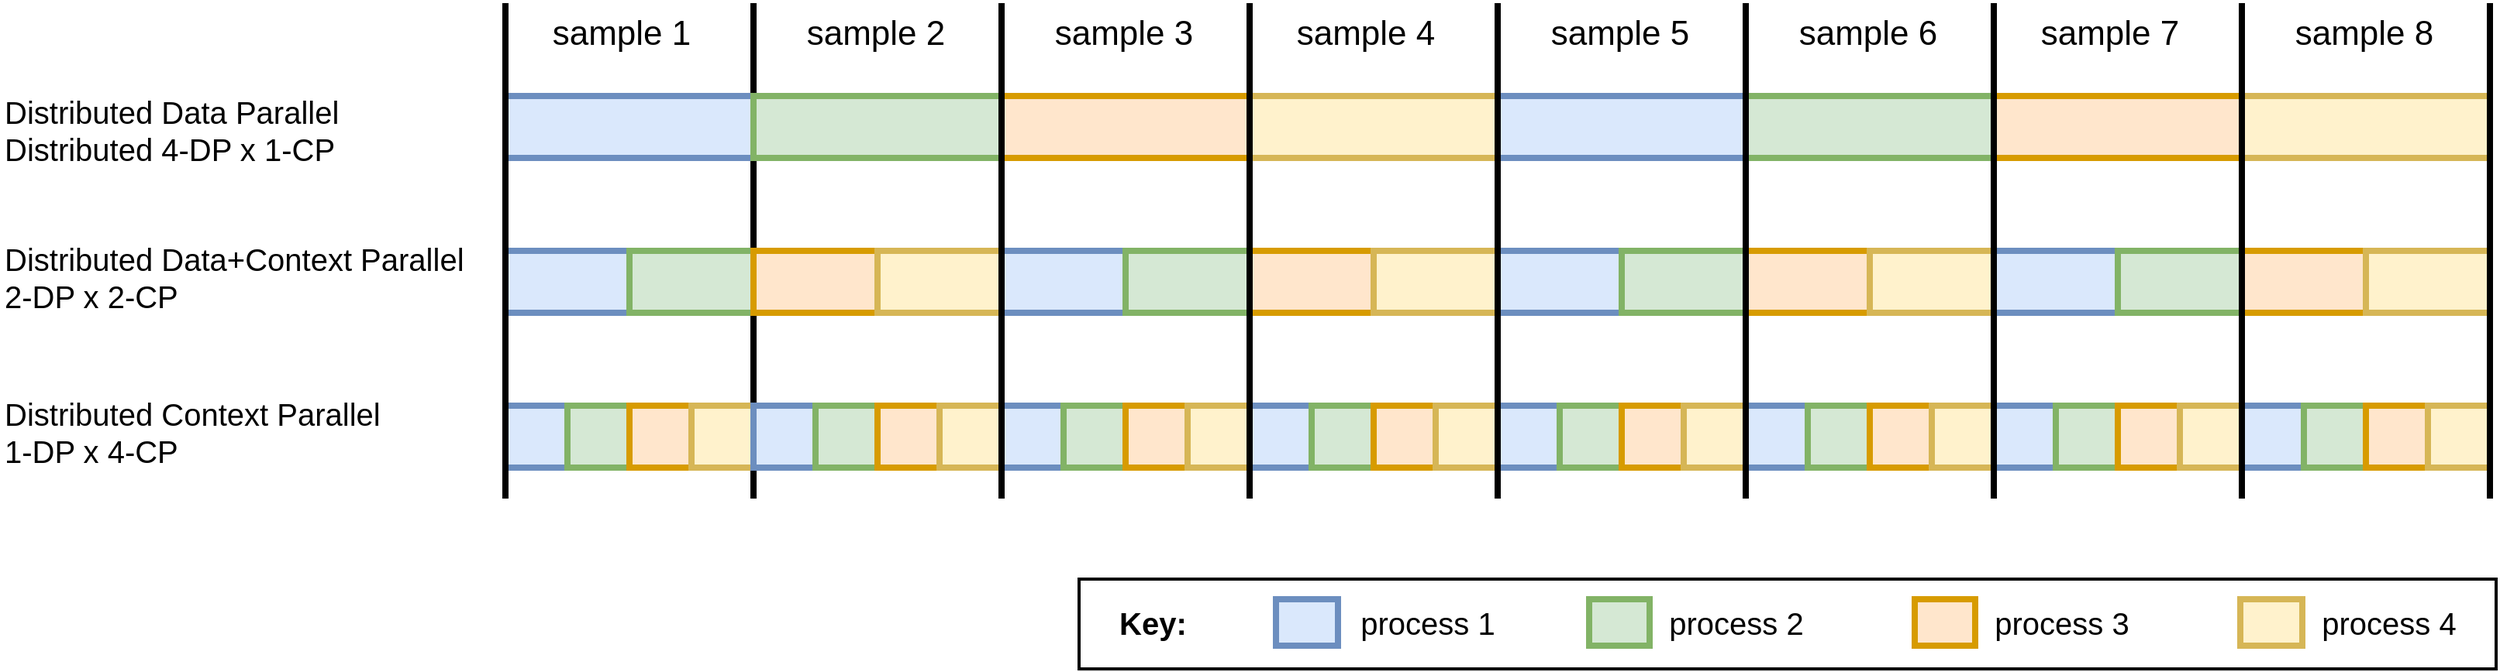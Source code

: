<mxfile version="24.7.17">
  <diagram name="Page-1" id="unaeE6EB1jlO95VMAEBj">
    <mxGraphModel dx="1865" dy="1256" grid="1" gridSize="10" guides="1" tooltips="1" connect="1" arrows="1" fold="1" page="1" pageScale="1" pageWidth="850" pageHeight="1100" math="0" shadow="0">
      <root>
        <mxCell id="0" />
        <mxCell id="1" parent="0" />
        <mxCell id="bx4LAaXa7Sn3-yxyuSLQ-15" value="" style="rounded=0;whiteSpace=wrap;html=1;strokeWidth=2;" vertex="1" parent="1">
          <mxGeometry x="710" y="392" width="914" height="58" as="geometry" />
        </mxCell>
        <mxCell id="XU9uqifnlU7bni5nOm7B-28" value="" style="endArrow=none;html=1;rounded=0;strokeWidth=4;" parent="1" edge="1">
          <mxGeometry width="50" height="50" relative="1" as="geometry">
            <mxPoint x="500" y="340" as="sourcePoint" />
            <mxPoint x="500" y="20" as="targetPoint" />
          </mxGeometry>
        </mxCell>
        <mxCell id="XU9uqifnlU7bni5nOm7B-9" value="" style="group" parent="1" vertex="1" connectable="0">
          <mxGeometry x="340" y="80" width="1280" height="40" as="geometry" />
        </mxCell>
        <mxCell id="XU9uqifnlU7bni5nOm7B-1" value="" style="rounded=0;whiteSpace=wrap;html=1;fillColor=#dae8fc;strokeColor=#6c8ebf;strokeWidth=4;" parent="XU9uqifnlU7bni5nOm7B-9" vertex="1">
          <mxGeometry width="160" height="40" as="geometry" />
        </mxCell>
        <mxCell id="XU9uqifnlU7bni5nOm7B-2" value="" style="rounded=0;whiteSpace=wrap;html=1;fillColor=#d5e8d4;strokeColor=#82b366;strokeWidth=4;" parent="XU9uqifnlU7bni5nOm7B-9" vertex="1">
          <mxGeometry x="160" width="160" height="40" as="geometry" />
        </mxCell>
        <mxCell id="XU9uqifnlU7bni5nOm7B-3" value="" style="rounded=0;whiteSpace=wrap;html=1;fillColor=#ffe6cc;strokeColor=#d79b00;strokeWidth=4;" parent="XU9uqifnlU7bni5nOm7B-9" vertex="1">
          <mxGeometry x="320" width="160" height="40" as="geometry" />
        </mxCell>
        <mxCell id="XU9uqifnlU7bni5nOm7B-4" value="" style="rounded=0;whiteSpace=wrap;html=1;strokeColor=#d6b656;fillColor=#fff2cc;strokeWidth=4;" parent="XU9uqifnlU7bni5nOm7B-9" vertex="1">
          <mxGeometry x="480" width="160" height="40" as="geometry" />
        </mxCell>
        <mxCell id="XU9uqifnlU7bni5nOm7B-5" value="" style="rounded=0;whiteSpace=wrap;html=1;fillColor=#dae8fc;strokeColor=#6c8ebf;strokeWidth=4;" parent="XU9uqifnlU7bni5nOm7B-9" vertex="1">
          <mxGeometry x="640" width="160" height="40" as="geometry" />
        </mxCell>
        <mxCell id="XU9uqifnlU7bni5nOm7B-6" value="" style="rounded=0;whiteSpace=wrap;html=1;fillColor=#d5e8d4;strokeColor=#82b366;strokeWidth=4;" parent="XU9uqifnlU7bni5nOm7B-9" vertex="1">
          <mxGeometry x="800" width="160" height="40" as="geometry" />
        </mxCell>
        <mxCell id="XU9uqifnlU7bni5nOm7B-7" value="" style="rounded=0;whiteSpace=wrap;html=1;fillColor=#ffe6cc;strokeColor=#d79b00;strokeWidth=4;" parent="XU9uqifnlU7bni5nOm7B-9" vertex="1">
          <mxGeometry x="960" width="160" height="40" as="geometry" />
        </mxCell>
        <mxCell id="XU9uqifnlU7bni5nOm7B-8" value="" style="rounded=0;whiteSpace=wrap;html=1;strokeColor=#d6b656;fillColor=#fff2cc;strokeWidth=4;" parent="XU9uqifnlU7bni5nOm7B-9" vertex="1">
          <mxGeometry x="1120" width="160" height="40" as="geometry" />
        </mxCell>
        <mxCell id="XU9uqifnlU7bni5nOm7B-29" value="" style="group" parent="1" vertex="1" connectable="0">
          <mxGeometry x="340" y="180" width="1280" height="40" as="geometry" />
        </mxCell>
        <mxCell id="XU9uqifnlU7bni5nOm7B-10" value="" style="group" parent="XU9uqifnlU7bni5nOm7B-29" vertex="1" connectable="0">
          <mxGeometry width="640" height="40" as="geometry" />
        </mxCell>
        <mxCell id="XU9uqifnlU7bni5nOm7B-11" value="" style="rounded=0;whiteSpace=wrap;html=1;fillColor=#dae8fc;strokeColor=#6c8ebf;strokeWidth=4;" parent="XU9uqifnlU7bni5nOm7B-10" vertex="1">
          <mxGeometry width="80" height="40" as="geometry" />
        </mxCell>
        <mxCell id="XU9uqifnlU7bni5nOm7B-12" value="" style="rounded=0;whiteSpace=wrap;html=1;fillColor=#d5e8d4;strokeColor=#82b366;strokeWidth=4;" parent="XU9uqifnlU7bni5nOm7B-10" vertex="1">
          <mxGeometry x="80" width="80" height="40" as="geometry" />
        </mxCell>
        <mxCell id="XU9uqifnlU7bni5nOm7B-13" value="" style="rounded=0;whiteSpace=wrap;html=1;fillColor=#ffe6cc;strokeColor=#d79b00;strokeWidth=4;" parent="XU9uqifnlU7bni5nOm7B-10" vertex="1">
          <mxGeometry x="160" width="80" height="40" as="geometry" />
        </mxCell>
        <mxCell id="XU9uqifnlU7bni5nOm7B-14" value="" style="rounded=0;whiteSpace=wrap;html=1;strokeColor=#d6b656;fillColor=#fff2cc;strokeWidth=4;" parent="XU9uqifnlU7bni5nOm7B-10" vertex="1">
          <mxGeometry x="240" width="80" height="40" as="geometry" />
        </mxCell>
        <mxCell id="XU9uqifnlU7bni5nOm7B-15" value="" style="rounded=0;whiteSpace=wrap;html=1;fillColor=#dae8fc;strokeColor=#6c8ebf;strokeWidth=4;" parent="XU9uqifnlU7bni5nOm7B-10" vertex="1">
          <mxGeometry x="320" width="80" height="40" as="geometry" />
        </mxCell>
        <mxCell id="XU9uqifnlU7bni5nOm7B-16" value="" style="rounded=0;whiteSpace=wrap;html=1;fillColor=#d5e8d4;strokeColor=#82b366;strokeWidth=4;" parent="XU9uqifnlU7bni5nOm7B-10" vertex="1">
          <mxGeometry x="400" width="80" height="40" as="geometry" />
        </mxCell>
        <mxCell id="XU9uqifnlU7bni5nOm7B-17" value="" style="rounded=0;whiteSpace=wrap;html=1;fillColor=#ffe6cc;strokeColor=#d79b00;strokeWidth=4;" parent="XU9uqifnlU7bni5nOm7B-10" vertex="1">
          <mxGeometry x="480" width="80" height="40" as="geometry" />
        </mxCell>
        <mxCell id="XU9uqifnlU7bni5nOm7B-18" value="" style="rounded=0;whiteSpace=wrap;html=1;strokeColor=#d6b656;fillColor=#fff2cc;strokeWidth=4;" parent="XU9uqifnlU7bni5nOm7B-10" vertex="1">
          <mxGeometry x="560" width="80" height="40" as="geometry" />
        </mxCell>
        <mxCell id="XU9uqifnlU7bni5nOm7B-19" value="" style="group" parent="XU9uqifnlU7bni5nOm7B-29" vertex="1" connectable="0">
          <mxGeometry x="640" width="640" height="40" as="geometry" />
        </mxCell>
        <mxCell id="XU9uqifnlU7bni5nOm7B-20" value="" style="rounded=0;whiteSpace=wrap;html=1;fillColor=#dae8fc;strokeColor=#6c8ebf;strokeWidth=4;" parent="XU9uqifnlU7bni5nOm7B-19" vertex="1">
          <mxGeometry width="80" height="40" as="geometry" />
        </mxCell>
        <mxCell id="XU9uqifnlU7bni5nOm7B-21" value="" style="rounded=0;whiteSpace=wrap;html=1;fillColor=#d5e8d4;strokeColor=#82b366;strokeWidth=4;" parent="XU9uqifnlU7bni5nOm7B-19" vertex="1">
          <mxGeometry x="80" width="80" height="40" as="geometry" />
        </mxCell>
        <mxCell id="XU9uqifnlU7bni5nOm7B-22" value="" style="rounded=0;whiteSpace=wrap;html=1;fillColor=#ffe6cc;strokeColor=#d79b00;strokeWidth=4;" parent="XU9uqifnlU7bni5nOm7B-19" vertex="1">
          <mxGeometry x="160" width="80" height="40" as="geometry" />
        </mxCell>
        <mxCell id="XU9uqifnlU7bni5nOm7B-23" value="" style="rounded=0;whiteSpace=wrap;html=1;strokeColor=#d6b656;fillColor=#fff2cc;strokeWidth=4;" parent="XU9uqifnlU7bni5nOm7B-19" vertex="1">
          <mxGeometry x="240" width="80" height="40" as="geometry" />
        </mxCell>
        <mxCell id="XU9uqifnlU7bni5nOm7B-24" value="" style="rounded=0;whiteSpace=wrap;html=1;fillColor=#dae8fc;strokeColor=#6c8ebf;strokeWidth=4;" parent="XU9uqifnlU7bni5nOm7B-19" vertex="1">
          <mxGeometry x="320" width="80" height="40" as="geometry" />
        </mxCell>
        <mxCell id="XU9uqifnlU7bni5nOm7B-25" value="" style="rounded=0;whiteSpace=wrap;html=1;fillColor=#d5e8d4;strokeColor=#82b366;strokeWidth=4;" parent="XU9uqifnlU7bni5nOm7B-19" vertex="1">
          <mxGeometry x="400" width="80" height="40" as="geometry" />
        </mxCell>
        <mxCell id="XU9uqifnlU7bni5nOm7B-26" value="" style="rounded=0;whiteSpace=wrap;html=1;fillColor=#ffe6cc;strokeColor=#d79b00;strokeWidth=4;" parent="XU9uqifnlU7bni5nOm7B-19" vertex="1">
          <mxGeometry x="480" width="80" height="40" as="geometry" />
        </mxCell>
        <mxCell id="XU9uqifnlU7bni5nOm7B-27" value="" style="rounded=0;whiteSpace=wrap;html=1;strokeColor=#d6b656;fillColor=#fff2cc;strokeWidth=4;" parent="XU9uqifnlU7bni5nOm7B-19" vertex="1">
          <mxGeometry x="560" width="80" height="40" as="geometry" />
        </mxCell>
        <mxCell id="XU9uqifnlU7bni5nOm7B-30" value="" style="group" parent="1" vertex="1" connectable="0">
          <mxGeometry x="340" y="280" width="640" height="40" as="geometry" />
        </mxCell>
        <mxCell id="XU9uqifnlU7bni5nOm7B-31" value="" style="group" parent="XU9uqifnlU7bni5nOm7B-30" vertex="1" connectable="0">
          <mxGeometry width="320" height="40" as="geometry" />
        </mxCell>
        <mxCell id="XU9uqifnlU7bni5nOm7B-32" value="" style="rounded=0;whiteSpace=wrap;html=1;fillColor=#dae8fc;strokeColor=#6c8ebf;strokeWidth=4;" parent="XU9uqifnlU7bni5nOm7B-31" vertex="1">
          <mxGeometry width="40" height="40" as="geometry" />
        </mxCell>
        <mxCell id="XU9uqifnlU7bni5nOm7B-33" value="" style="rounded=0;whiteSpace=wrap;html=1;fillColor=#d5e8d4;strokeColor=#82b366;strokeWidth=4;" parent="XU9uqifnlU7bni5nOm7B-31" vertex="1">
          <mxGeometry x="40" width="40" height="40" as="geometry" />
        </mxCell>
        <mxCell id="XU9uqifnlU7bni5nOm7B-34" value="" style="rounded=0;whiteSpace=wrap;html=1;fillColor=#ffe6cc;strokeColor=#d79b00;strokeWidth=4;" parent="XU9uqifnlU7bni5nOm7B-31" vertex="1">
          <mxGeometry x="80" width="40" height="40" as="geometry" />
        </mxCell>
        <mxCell id="XU9uqifnlU7bni5nOm7B-35" value="" style="rounded=0;whiteSpace=wrap;html=1;strokeColor=#d6b656;fillColor=#fff2cc;strokeWidth=4;" parent="XU9uqifnlU7bni5nOm7B-31" vertex="1">
          <mxGeometry x="120" width="40" height="40" as="geometry" />
        </mxCell>
        <mxCell id="XU9uqifnlU7bni5nOm7B-36" value="" style="rounded=0;whiteSpace=wrap;html=1;fillColor=#dae8fc;strokeColor=#6c8ebf;strokeWidth=4;" parent="XU9uqifnlU7bni5nOm7B-31" vertex="1">
          <mxGeometry x="160" width="40" height="40" as="geometry" />
        </mxCell>
        <mxCell id="XU9uqifnlU7bni5nOm7B-37" value="" style="rounded=0;whiteSpace=wrap;html=1;fillColor=#d5e8d4;strokeColor=#82b366;strokeWidth=4;" parent="XU9uqifnlU7bni5nOm7B-31" vertex="1">
          <mxGeometry x="200" width="40" height="40" as="geometry" />
        </mxCell>
        <mxCell id="XU9uqifnlU7bni5nOm7B-38" value="" style="rounded=0;whiteSpace=wrap;html=1;fillColor=#ffe6cc;strokeColor=#d79b00;strokeWidth=4;" parent="XU9uqifnlU7bni5nOm7B-31" vertex="1">
          <mxGeometry x="240" width="40" height="40" as="geometry" />
        </mxCell>
        <mxCell id="XU9uqifnlU7bni5nOm7B-39" value="" style="rounded=0;whiteSpace=wrap;html=1;strokeColor=#d6b656;fillColor=#fff2cc;strokeWidth=4;" parent="XU9uqifnlU7bni5nOm7B-31" vertex="1">
          <mxGeometry x="280" width="40" height="40" as="geometry" />
        </mxCell>
        <mxCell id="XU9uqifnlU7bni5nOm7B-40" value="" style="group" parent="XU9uqifnlU7bni5nOm7B-30" vertex="1" connectable="0">
          <mxGeometry x="320" width="320" height="40" as="geometry" />
        </mxCell>
        <mxCell id="XU9uqifnlU7bni5nOm7B-41" value="" style="rounded=0;whiteSpace=wrap;html=1;fillColor=#dae8fc;strokeColor=#6c8ebf;strokeWidth=4;" parent="XU9uqifnlU7bni5nOm7B-40" vertex="1">
          <mxGeometry width="40" height="40" as="geometry" />
        </mxCell>
        <mxCell id="XU9uqifnlU7bni5nOm7B-42" value="" style="rounded=0;whiteSpace=wrap;html=1;fillColor=#d5e8d4;strokeColor=#82b366;strokeWidth=4;" parent="XU9uqifnlU7bni5nOm7B-40" vertex="1">
          <mxGeometry x="40" width="40" height="40" as="geometry" />
        </mxCell>
        <mxCell id="XU9uqifnlU7bni5nOm7B-43" value="" style="rounded=0;whiteSpace=wrap;html=1;fillColor=#ffe6cc;strokeColor=#d79b00;strokeWidth=4;" parent="XU9uqifnlU7bni5nOm7B-40" vertex="1">
          <mxGeometry x="80" width="40" height="40" as="geometry" />
        </mxCell>
        <mxCell id="XU9uqifnlU7bni5nOm7B-44" value="" style="rounded=0;whiteSpace=wrap;html=1;strokeColor=#d6b656;fillColor=#fff2cc;strokeWidth=4;" parent="XU9uqifnlU7bni5nOm7B-40" vertex="1">
          <mxGeometry x="120" width="40" height="40" as="geometry" />
        </mxCell>
        <mxCell id="XU9uqifnlU7bni5nOm7B-45" value="" style="rounded=0;whiteSpace=wrap;html=1;fillColor=#dae8fc;strokeColor=#6c8ebf;strokeWidth=4;" parent="XU9uqifnlU7bni5nOm7B-40" vertex="1">
          <mxGeometry x="160" width="40" height="40" as="geometry" />
        </mxCell>
        <mxCell id="XU9uqifnlU7bni5nOm7B-46" value="" style="rounded=0;whiteSpace=wrap;html=1;fillColor=#d5e8d4;strokeColor=#82b366;strokeWidth=4;" parent="XU9uqifnlU7bni5nOm7B-40" vertex="1">
          <mxGeometry x="200" width="40" height="40" as="geometry" />
        </mxCell>
        <mxCell id="XU9uqifnlU7bni5nOm7B-47" value="" style="rounded=0;whiteSpace=wrap;html=1;fillColor=#ffe6cc;strokeColor=#d79b00;strokeWidth=4;" parent="XU9uqifnlU7bni5nOm7B-40" vertex="1">
          <mxGeometry x="240" width="40" height="40" as="geometry" />
        </mxCell>
        <mxCell id="XU9uqifnlU7bni5nOm7B-48" value="" style="rounded=0;whiteSpace=wrap;html=1;strokeColor=#d6b656;fillColor=#fff2cc;strokeWidth=4;" parent="XU9uqifnlU7bni5nOm7B-40" vertex="1">
          <mxGeometry x="280" width="40" height="40" as="geometry" />
        </mxCell>
        <mxCell id="XU9uqifnlU7bni5nOm7B-49" value="" style="group" parent="1" vertex="1" connectable="0">
          <mxGeometry x="980" y="280" width="640" height="40" as="geometry" />
        </mxCell>
        <mxCell id="XU9uqifnlU7bni5nOm7B-50" value="" style="group" parent="XU9uqifnlU7bni5nOm7B-49" vertex="1" connectable="0">
          <mxGeometry width="320" height="40" as="geometry" />
        </mxCell>
        <mxCell id="XU9uqifnlU7bni5nOm7B-51" value="" style="rounded=0;whiteSpace=wrap;html=1;fillColor=#dae8fc;strokeColor=#6c8ebf;strokeWidth=4;" parent="XU9uqifnlU7bni5nOm7B-50" vertex="1">
          <mxGeometry width="40" height="40" as="geometry" />
        </mxCell>
        <mxCell id="XU9uqifnlU7bni5nOm7B-52" value="" style="rounded=0;whiteSpace=wrap;html=1;fillColor=#d5e8d4;strokeColor=#82b366;strokeWidth=4;" parent="XU9uqifnlU7bni5nOm7B-50" vertex="1">
          <mxGeometry x="40" width="40" height="40" as="geometry" />
        </mxCell>
        <mxCell id="XU9uqifnlU7bni5nOm7B-53" value="" style="rounded=0;whiteSpace=wrap;html=1;fillColor=#ffe6cc;strokeColor=#d79b00;strokeWidth=4;" parent="XU9uqifnlU7bni5nOm7B-50" vertex="1">
          <mxGeometry x="80" width="40" height="40" as="geometry" />
        </mxCell>
        <mxCell id="XU9uqifnlU7bni5nOm7B-54" value="" style="rounded=0;whiteSpace=wrap;html=1;strokeColor=#d6b656;fillColor=#fff2cc;strokeWidth=4;" parent="XU9uqifnlU7bni5nOm7B-50" vertex="1">
          <mxGeometry x="120" width="40" height="40" as="geometry" />
        </mxCell>
        <mxCell id="XU9uqifnlU7bni5nOm7B-55" value="" style="rounded=0;whiteSpace=wrap;html=1;fillColor=#dae8fc;strokeColor=#6c8ebf;strokeWidth=4;" parent="XU9uqifnlU7bni5nOm7B-50" vertex="1">
          <mxGeometry x="160" width="40" height="40" as="geometry" />
        </mxCell>
        <mxCell id="XU9uqifnlU7bni5nOm7B-56" value="" style="rounded=0;whiteSpace=wrap;html=1;fillColor=#d5e8d4;strokeColor=#82b366;strokeWidth=4;" parent="XU9uqifnlU7bni5nOm7B-50" vertex="1">
          <mxGeometry x="200" width="40" height="40" as="geometry" />
        </mxCell>
        <mxCell id="XU9uqifnlU7bni5nOm7B-57" value="" style="rounded=0;whiteSpace=wrap;html=1;fillColor=#ffe6cc;strokeColor=#d79b00;strokeWidth=4;" parent="XU9uqifnlU7bni5nOm7B-50" vertex="1">
          <mxGeometry x="240" width="40" height="40" as="geometry" />
        </mxCell>
        <mxCell id="XU9uqifnlU7bni5nOm7B-58" value="" style="rounded=0;whiteSpace=wrap;html=1;strokeColor=#d6b656;fillColor=#fff2cc;strokeWidth=4;" parent="XU9uqifnlU7bni5nOm7B-50" vertex="1">
          <mxGeometry x="280" width="40" height="40" as="geometry" />
        </mxCell>
        <mxCell id="XU9uqifnlU7bni5nOm7B-59" value="" style="group" parent="XU9uqifnlU7bni5nOm7B-49" vertex="1" connectable="0">
          <mxGeometry x="320" width="320" height="40" as="geometry" />
        </mxCell>
        <mxCell id="XU9uqifnlU7bni5nOm7B-60" value="" style="rounded=0;whiteSpace=wrap;html=1;fillColor=#dae8fc;strokeColor=#6c8ebf;strokeWidth=4;" parent="XU9uqifnlU7bni5nOm7B-59" vertex="1">
          <mxGeometry width="40" height="40" as="geometry" />
        </mxCell>
        <mxCell id="XU9uqifnlU7bni5nOm7B-61" value="" style="rounded=0;whiteSpace=wrap;html=1;fillColor=#d5e8d4;strokeColor=#82b366;strokeWidth=4;" parent="XU9uqifnlU7bni5nOm7B-59" vertex="1">
          <mxGeometry x="40" width="40" height="40" as="geometry" />
        </mxCell>
        <mxCell id="XU9uqifnlU7bni5nOm7B-62" value="" style="rounded=0;whiteSpace=wrap;html=1;fillColor=#ffe6cc;strokeColor=#d79b00;strokeWidth=4;" parent="XU9uqifnlU7bni5nOm7B-59" vertex="1">
          <mxGeometry x="80" width="40" height="40" as="geometry" />
        </mxCell>
        <mxCell id="XU9uqifnlU7bni5nOm7B-63" value="" style="rounded=0;whiteSpace=wrap;html=1;strokeColor=#d6b656;fillColor=#fff2cc;strokeWidth=4;" parent="XU9uqifnlU7bni5nOm7B-59" vertex="1">
          <mxGeometry x="120" width="40" height="40" as="geometry" />
        </mxCell>
        <mxCell id="XU9uqifnlU7bni5nOm7B-64" value="" style="rounded=0;whiteSpace=wrap;html=1;fillColor=#dae8fc;strokeColor=#6c8ebf;strokeWidth=4;" parent="XU9uqifnlU7bni5nOm7B-59" vertex="1">
          <mxGeometry x="160" width="40" height="40" as="geometry" />
        </mxCell>
        <mxCell id="XU9uqifnlU7bni5nOm7B-65" value="" style="rounded=0;whiteSpace=wrap;html=1;fillColor=#d5e8d4;strokeColor=#82b366;strokeWidth=4;" parent="XU9uqifnlU7bni5nOm7B-59" vertex="1">
          <mxGeometry x="200" width="40" height="40" as="geometry" />
        </mxCell>
        <mxCell id="XU9uqifnlU7bni5nOm7B-66" value="" style="rounded=0;whiteSpace=wrap;html=1;fillColor=#ffe6cc;strokeColor=#d79b00;strokeWidth=4;" parent="XU9uqifnlU7bni5nOm7B-59" vertex="1">
          <mxGeometry x="240" width="40" height="40" as="geometry" />
        </mxCell>
        <mxCell id="XU9uqifnlU7bni5nOm7B-67" value="" style="rounded=0;whiteSpace=wrap;html=1;strokeColor=#d6b656;fillColor=#fff2cc;strokeWidth=4;" parent="XU9uqifnlU7bni5nOm7B-59" vertex="1">
          <mxGeometry x="280" width="40" height="40" as="geometry" />
        </mxCell>
        <mxCell id="XU9uqifnlU7bni5nOm7B-68" value="" style="endArrow=none;html=1;rounded=0;strokeWidth=4;" parent="1" edge="1">
          <mxGeometry width="50" height="50" relative="1" as="geometry">
            <mxPoint x="660" y="340" as="sourcePoint" />
            <mxPoint x="660" y="20" as="targetPoint" />
          </mxGeometry>
        </mxCell>
        <mxCell id="XU9uqifnlU7bni5nOm7B-69" value="" style="endArrow=none;html=1;rounded=0;strokeWidth=4;" parent="1" edge="1">
          <mxGeometry width="50" height="50" relative="1" as="geometry">
            <mxPoint x="820" y="340" as="sourcePoint" />
            <mxPoint x="820" y="20" as="targetPoint" />
          </mxGeometry>
        </mxCell>
        <mxCell id="XU9uqifnlU7bni5nOm7B-70" value="" style="endArrow=none;html=1;rounded=0;strokeWidth=4;" parent="1" edge="1">
          <mxGeometry width="50" height="50" relative="1" as="geometry">
            <mxPoint x="980" y="340" as="sourcePoint" />
            <mxPoint x="980" y="20" as="targetPoint" />
          </mxGeometry>
        </mxCell>
        <mxCell id="XU9uqifnlU7bni5nOm7B-71" value="" style="endArrow=none;html=1;rounded=0;strokeWidth=4;" parent="1" edge="1">
          <mxGeometry width="50" height="50" relative="1" as="geometry">
            <mxPoint x="1140" y="340" as="sourcePoint" />
            <mxPoint x="1140" y="20" as="targetPoint" />
          </mxGeometry>
        </mxCell>
        <mxCell id="XU9uqifnlU7bni5nOm7B-72" value="" style="endArrow=none;html=1;rounded=0;strokeWidth=4;" parent="1" edge="1">
          <mxGeometry width="50" height="50" relative="1" as="geometry">
            <mxPoint x="1300" y="340" as="sourcePoint" />
            <mxPoint x="1300" y="20" as="targetPoint" />
          </mxGeometry>
        </mxCell>
        <mxCell id="XU9uqifnlU7bni5nOm7B-73" value="" style="endArrow=none;html=1;rounded=0;strokeWidth=4;" parent="1" edge="1">
          <mxGeometry width="50" height="50" relative="1" as="geometry">
            <mxPoint x="1460" y="340" as="sourcePoint" />
            <mxPoint x="1460" y="20" as="targetPoint" />
          </mxGeometry>
        </mxCell>
        <mxCell id="XU9uqifnlU7bni5nOm7B-74" value="" style="endArrow=none;html=1;rounded=0;strokeWidth=4;" parent="1" edge="1">
          <mxGeometry width="50" height="50" relative="1" as="geometry">
            <mxPoint x="1620" y="340" as="sourcePoint" />
            <mxPoint x="1620" y="20" as="targetPoint" />
          </mxGeometry>
        </mxCell>
        <mxCell id="XU9uqifnlU7bni5nOm7B-75" value="" style="endArrow=none;html=1;rounded=0;strokeWidth=4;" parent="1" edge="1">
          <mxGeometry width="50" height="50" relative="1" as="geometry">
            <mxPoint x="340" y="340" as="sourcePoint" />
            <mxPoint x="340" y="20" as="targetPoint" />
          </mxGeometry>
        </mxCell>
        <mxCell id="XU9uqifnlU7bni5nOm7B-76" value="sample 1" style="text;html=1;align=center;verticalAlign=middle;whiteSpace=wrap;rounded=0;fontSize=22;" parent="1" vertex="1">
          <mxGeometry x="355" y="25" width="120" height="30" as="geometry" />
        </mxCell>
        <mxCell id="XU9uqifnlU7bni5nOm7B-77" value="sample 2" style="text;html=1;align=center;verticalAlign=middle;whiteSpace=wrap;rounded=0;fontSize=22;" parent="1" vertex="1">
          <mxGeometry x="519" y="25" width="120" height="30" as="geometry" />
        </mxCell>
        <mxCell id="XU9uqifnlU7bni5nOm7B-78" value="sample 3" style="text;html=1;align=center;verticalAlign=middle;whiteSpace=wrap;rounded=0;fontSize=22;" parent="1" vertex="1">
          <mxGeometry x="679" y="25" width="120" height="30" as="geometry" />
        </mxCell>
        <mxCell id="XU9uqifnlU7bni5nOm7B-79" value="sample 4" style="text;html=1;align=center;verticalAlign=middle;whiteSpace=wrap;rounded=0;fontSize=22;" parent="1" vertex="1">
          <mxGeometry x="835" y="25" width="120" height="30" as="geometry" />
        </mxCell>
        <mxCell id="XU9uqifnlU7bni5nOm7B-80" value="sample 5" style="text;html=1;align=center;verticalAlign=middle;whiteSpace=wrap;rounded=0;fontSize=22;" parent="1" vertex="1">
          <mxGeometry x="999" y="25" width="120" height="30" as="geometry" />
        </mxCell>
        <mxCell id="XU9uqifnlU7bni5nOm7B-81" value="sample 6" style="text;html=1;align=center;verticalAlign=middle;whiteSpace=wrap;rounded=0;fontSize=22;" parent="1" vertex="1">
          <mxGeometry x="1159" y="25" width="120" height="30" as="geometry" />
        </mxCell>
        <mxCell id="XU9uqifnlU7bni5nOm7B-82" value="sample 7" style="text;html=1;align=center;verticalAlign=middle;whiteSpace=wrap;rounded=0;fontSize=22;" parent="1" vertex="1">
          <mxGeometry x="1315" y="25" width="120" height="30" as="geometry" />
        </mxCell>
        <mxCell id="XU9uqifnlU7bni5nOm7B-83" value="sample 8" style="text;html=1;align=center;verticalAlign=middle;whiteSpace=wrap;rounded=0;fontSize=22;" parent="1" vertex="1">
          <mxGeometry x="1479" y="25" width="120" height="30" as="geometry" />
        </mxCell>
        <mxCell id="XU9uqifnlU7bni5nOm7B-89" value="" style="group;fontSize=18;" parent="1" vertex="1" connectable="0">
          <mxGeometry x="38" y="87" width="382" height="225" as="geometry" />
        </mxCell>
        <mxCell id="XU9uqifnlU7bni5nOm7B-86" value="Distributed Data Parallel&lt;div style=&quot;font-size: 20px;&quot;&gt;Distributed 4-DP x 1-CP&lt;/div&gt;" style="text;html=1;align=left;verticalAlign=middle;whiteSpace=wrap;rounded=0;fontSize=20;fontStyle=0" parent="XU9uqifnlU7bni5nOm7B-89" vertex="1">
          <mxGeometry x="-23.152" width="382.0" height="30" as="geometry" />
        </mxCell>
        <mxCell id="XU9uqifnlU7bni5nOm7B-87" value="&lt;div style=&quot;font-size: 20px;&quot;&gt;Distributed Data+Context Parallel&lt;/div&gt;&lt;div style=&quot;font-size: 20px;&quot;&gt;2-DP x 2-CP&lt;/div&gt;" style="text;html=1;align=left;verticalAlign=middle;whiteSpace=wrap;rounded=0;fontSize=20;fontStyle=0" parent="XU9uqifnlU7bni5nOm7B-89" vertex="1">
          <mxGeometry x="-23.152" y="95" width="382.0" height="30" as="geometry" />
        </mxCell>
        <mxCell id="XU9uqifnlU7bni5nOm7B-88" value="&lt;div style=&quot;font-size: 20px;&quot;&gt;Distributed Context Parallel&lt;/div&gt;&lt;div style=&quot;font-size: 20px;&quot;&gt;&lt;span style=&quot;background-color: initial;&quot;&gt;1-DP x 4-CP&lt;/span&gt;&lt;/div&gt;" style="text;html=1;align=left;verticalAlign=middle;whiteSpace=wrap;rounded=0;fontSize=20;fontStyle=0" parent="XU9uqifnlU7bni5nOm7B-89" vertex="1">
          <mxGeometry x="-23.152" y="195" width="382.0" height="30" as="geometry" />
        </mxCell>
        <mxCell id="bx4LAaXa7Sn3-yxyuSLQ-9" value="" style="rounded=0;whiteSpace=wrap;html=1;strokeColor=#d6b656;fillColor=#fff2cc;strokeWidth=4;imageWidth=20;" vertex="1" parent="1">
          <mxGeometry x="1459" y="405" width="40" height="30" as="geometry" />
        </mxCell>
        <mxCell id="bx4LAaXa7Sn3-yxyuSLQ-8" value="" style="rounded=0;whiteSpace=wrap;html=1;fillColor=#ffe6cc;strokeColor=#d79b00;strokeWidth=4;imageWidth=20;" vertex="1" parent="1">
          <mxGeometry x="1249" y="405" width="39" height="30" as="geometry" />
        </mxCell>
        <mxCell id="bx4LAaXa7Sn3-yxyuSLQ-7" value="" style="rounded=0;whiteSpace=wrap;html=1;fillColor=#d5e8d4;strokeColor=#82b366;strokeWidth=4;imageWidth=20;" vertex="1" parent="1">
          <mxGeometry x="1039" y="405" width="39" height="30" as="geometry" />
        </mxCell>
        <mxCell id="bx4LAaXa7Sn3-yxyuSLQ-6" value="" style="rounded=0;whiteSpace=wrap;html=1;fillColor=#dae8fc;strokeColor=#6c8ebf;strokeWidth=4;imageWidth=20;" vertex="1" parent="1">
          <mxGeometry x="837" y="405" width="40" height="30" as="geometry" />
        </mxCell>
        <mxCell id="bx4LAaXa7Sn3-yxyuSLQ-10" value="process 1" style="text;html=1;align=center;verticalAlign=middle;whiteSpace=wrap;rounded=0;fontSize=20;" vertex="1" parent="1">
          <mxGeometry x="875" y="405" width="120" height="30" as="geometry" />
        </mxCell>
        <mxCell id="bx4LAaXa7Sn3-yxyuSLQ-11" value="process 2" style="text;html=1;align=center;verticalAlign=middle;whiteSpace=wrap;rounded=0;fontSize=20;" vertex="1" parent="1">
          <mxGeometry x="1074" y="405" width="120" height="30" as="geometry" />
        </mxCell>
        <mxCell id="bx4LAaXa7Sn3-yxyuSLQ-13" value="process 3" style="text;html=1;align=center;verticalAlign=middle;whiteSpace=wrap;rounded=0;fontSize=20;" vertex="1" parent="1">
          <mxGeometry x="1284" y="405" width="120" height="30" as="geometry" />
        </mxCell>
        <mxCell id="bx4LAaXa7Sn3-yxyuSLQ-14" value="process 4" style="text;html=1;align=center;verticalAlign=middle;whiteSpace=wrap;rounded=0;fontSize=20;" vertex="1" parent="1">
          <mxGeometry x="1495" y="405" width="120" height="30" as="geometry" />
        </mxCell>
        <mxCell id="bx4LAaXa7Sn3-yxyuSLQ-16" value="&lt;b style=&quot;font-size: 20px;&quot;&gt;&lt;font style=&quot;font-size: 20px;&quot;&gt;Key:&lt;/font&gt;&lt;/b&gt;" style="text;whiteSpace=wrap;html=1;fontSize=20;" vertex="1" parent="1">
          <mxGeometry x="734" y="402" width="70" height="40" as="geometry" />
        </mxCell>
      </root>
    </mxGraphModel>
  </diagram>
</mxfile>

